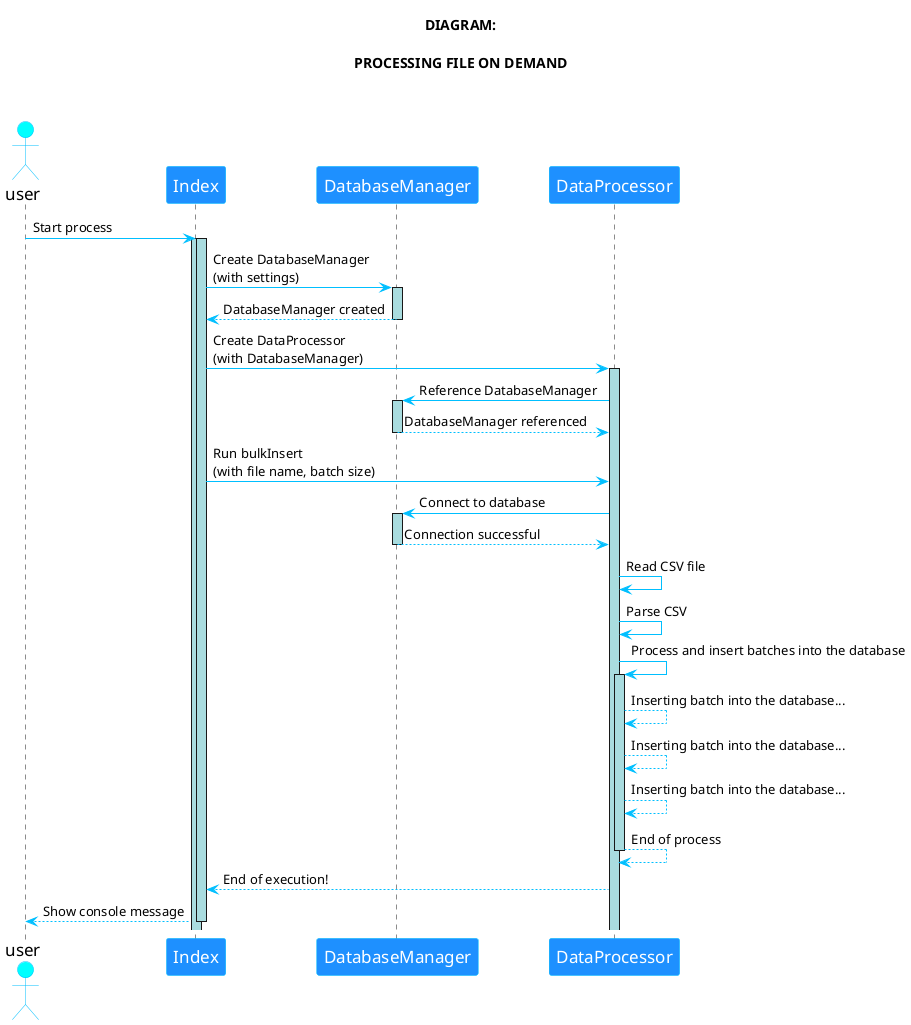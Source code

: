 @startuml

title "DIAGRAM:\n\nPROCESSING FILE ON DEMAND\n\n"

skinparam sequence {
    ArrowColor DeepSkyBlue
    ActorBorderColor DeepSkyBlue
    LifeLineBackgroundColor #A9DCDF

    ParticipantBorderColor DeepSkyBlue
    ParticipantBackgroundColor DodgerBlue
    ParticipantFontName Impact
    ParticipantFontSize 17
    ParticipantFontColor white

    ActorBackgroundColor aqua
    ActorFontColor DeepSkyBlueA9DCDF
    ActorFontColor Black
    ActorFontSize 17
    ActorFontName Aapex
}

actor user
participant "Index" as Index
participant "DatabaseManager" as DBManager
participant "DataProcessor" as Processor

user -> Index++: Start process
activate Index
Index -> DBManager: Create DatabaseManager\n(with settings)
activate DBManager
DBManager --> Index: DatabaseManager created
deactivate DBManager

Index -> Processor: Create DataProcessor\n(with DatabaseManager)
activate Processor
Processor -> DBManager: Reference DatabaseManager
activate DBManager
DBManager --> Processor: DatabaseManager referenced
deactivate DBManager

Index -> Processor: Run bulkInsert\n(with file name, batch size)
Processor -> DBManager: Connect to database
activate DBManager
DBManager --> Processor: Connection successful
deactivate DBManager
Processor -> Processor: Read CSV file
Processor -> Processor: Parse CSV
Processor -> Processor: Process and insert batches into the database
activate Processor
Processor --> Processor: Inserting batch into the database...
Processor --> Processor: Inserting batch into the database...
Processor --> Processor: Inserting batch into the database...
Processor --> Processor: End of process
deactivate Processor
Processor --> Index: End of execution!
Index --> user: Show console message
deactivate Index

@enduml
